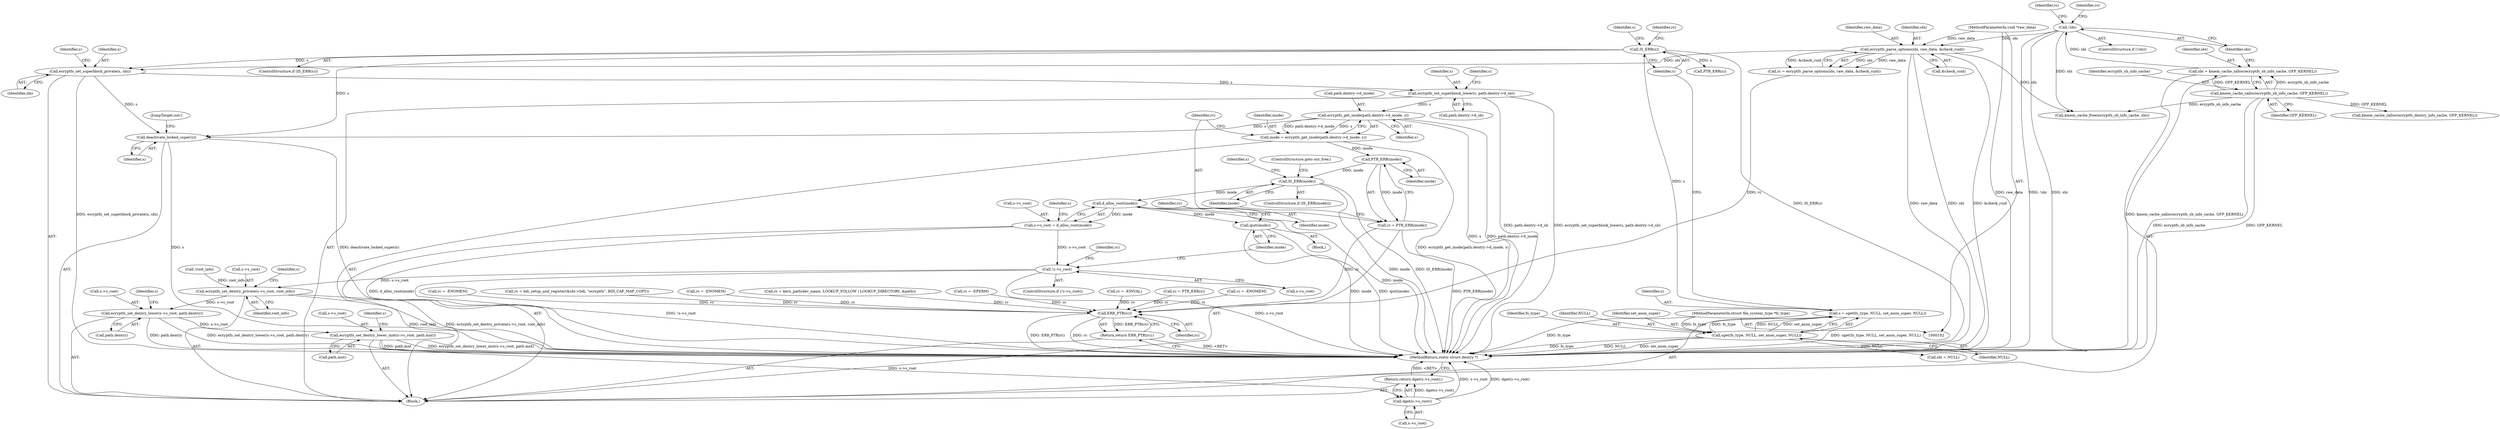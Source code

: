 digraph "0_linux_764355487ea220fdc2faf128d577d7f679b91f97@API" {
"1000260" [label="(Call,ecryptfs_set_superblock_lower(s, path.dentry->d_sb))"];
"1000180" [label="(Call,ecryptfs_set_superblock_private(s, sbi))"];
"1000155" [label="(Call,IS_ERR(s))"];
"1000147" [label="(Call,s = sget(fs_type, NULL, set_anon_super, NULL))"];
"1000149" [label="(Call,sget(fs_type, NULL, set_anon_super, NULL))"];
"1000103" [label="(MethodParameterIn,struct file_system_type *fs_type)"];
"1000135" [label="(Call,ecryptfs_parse_options(sbi, raw_data, &check_ruid))"];
"1000125" [label="(Call,!sbi)"];
"1000119" [label="(Call,sbi = kmem_cache_zalloc(ecryptfs_sb_info_cache, GFP_KERNEL))"];
"1000121" [label="(Call,kmem_cache_zalloc(ecryptfs_sb_info_cache, GFP_KERNEL))"];
"1000106" [label="(MethodParameterIn,void *raw_data)"];
"1000296" [label="(Call,ecryptfs_get_inode(path.dentry->d_inode, s))"];
"1000294" [label="(Call,inode = ecryptfs_get_inode(path.dentry->d_inode, s))"];
"1000305" [label="(Call,PTR_ERR(inode))"];
"1000303" [label="(Call,rc = PTR_ERR(inode))"];
"1000392" [label="(Call,ERR_PTR(rc))"];
"1000391" [label="(Return,return ERR_PTR(rc);)"];
"1000308" [label="(Call,IS_ERR(inode))"];
"1000315" [label="(Call,d_alloc_root(inode))"];
"1000311" [label="(Call,s->s_root = d_alloc_root(inode))"];
"1000318" [label="(Call,!s->s_root)"];
"1000343" [label="(Call,ecryptfs_set_dentry_private(s->s_root, root_info))"];
"1000348" [label="(Call,ecryptfs_set_dentry_lower(s->s_root, path.dentry))"];
"1000355" [label="(Call,ecryptfs_set_dentry_lower_mnt(s->s_root, path.mnt))"];
"1000368" [label="(Call,dget(s->s_root))"];
"1000367" [label="(Return,return dget(s->s_root);)"];
"1000323" [label="(Call,iput(inode))"];
"1000377" [label="(Call,deactivate_locked_super(s))"];
"1000369" [label="(Call,s->s_root)"];
"1000325" [label="(Call,rc = -ENOMEM)"];
"1000137" [label="(Identifier,raw_data)"];
"1000148" [label="(Identifier,s)"];
"1000303" [label="(Call,rc = PTR_ERR(inode))"];
"1000317" [label="(ControlStructure,if (!s->s_root))"];
"1000133" [label="(Call,rc = ecryptfs_parse_options(sbi, raw_data, &check_ruid))"];
"1000165" [label="(Identifier,s)"];
"1000340" [label="(Call,!root_info)"];
"1000309" [label="(Identifier,inode)"];
"1000368" [label="(Call,dget(s->s_root))"];
"1000322" [label="(Block,)"];
"1000209" [label="(Call,rc = kern_path(dev_name, LOOKUP_FOLLOW | LOOKUP_DIRECTORY, &path))"];
"1000124" [label="(ControlStructure,if (!sbi))"];
"1000103" [label="(MethodParameterIn,struct file_system_type *fs_type)"];
"1000320" [label="(Identifier,s)"];
"1000147" [label="(Call,s = sget(fs_type, NULL, set_anon_super, NULL))"];
"1000343" [label="(Call,ecryptfs_set_dentry_private(s->s_root, root_info))"];
"1000185" [label="(Identifier,s)"];
"1000150" [label="(Identifier,fs_type)"];
"1000182" [label="(Identifier,sbi)"];
"1000255" [label="(Call,rc = -EPERM)"];
"1000129" [label="(Identifier,rc)"];
"1000126" [label="(Identifier,sbi)"];
"1000138" [label="(Call,&check_ruid)"];
"1000294" [label="(Call,inode = ecryptfs_get_inode(path.dentry->d_inode, s))"];
"1000394" [label="(MethodReturn,static struct dentry *)"];
"1000388" [label="(Call,kmem_cache_free(ecryptfs_sb_info_cache, sbi))"];
"1000160" [label="(Call,PTR_ERR(s))"];
"1000123" [label="(Identifier,GFP_KERNEL)"];
"1000260" [label="(Call,ecryptfs_set_superblock_lower(s, path.dentry->d_sb))"];
"1000125" [label="(Call,!sbi)"];
"1000315" [label="(Call,d_alloc_root(inode))"];
"1000262" [label="(Call,path.dentry->d_sb)"];
"1000181" [label="(Identifier,s)"];
"1000261" [label="(Identifier,s)"];
"1000296" [label="(Call,ecryptfs_get_inode(path.dentry->d_inode, s))"];
"1000191" [label="(Call,sbi = NULL)"];
"1000307" [label="(ControlStructure,if (IS_ERR(inode)))"];
"1000295" [label="(Identifier,inode)"];
"1000318" [label="(Call,!s->s_root)"];
"1000237" [label="(Call,rc = -EINVAL)"];
"1000156" [label="(Identifier,s)"];
"1000359" [label="(Call,path.mnt)"];
"1000377" [label="(Call,deactivate_locked_super(s))"];
"1000379" [label="(JumpTarget,out:)"];
"1000364" [label="(Identifier,s)"];
"1000158" [label="(Call,rc = PTR_ERR(s))"];
"1000349" [label="(Call,s->s_root)"];
"1000153" [label="(Identifier,NULL)"];
"1000155" [label="(Call,IS_ERR(s))"];
"1000149" [label="(Call,sget(fs_type, NULL, set_anon_super, NULL))"];
"1000122" [label="(Identifier,ecryptfs_sb_info_cache)"];
"1000330" [label="(Call,rc = -ENOMEM)"];
"1000154" [label="(ControlStructure,if (IS_ERR(s)))"];
"1000180" [label="(Call,ecryptfs_set_superblock_private(s, sbi))"];
"1000344" [label="(Call,s->s_root)"];
"1000134" [label="(Identifier,rc)"];
"1000347" [label="(Identifier,root_info)"];
"1000151" [label="(Identifier,NULL)"];
"1000312" [label="(Call,s->s_root)"];
"1000316" [label="(Identifier,inode)"];
"1000311" [label="(Call,s->s_root = d_alloc_root(inode))"];
"1000120" [label="(Identifier,sbi)"];
"1000391" [label="(Return,return ERR_PTR(rc);)"];
"1000297" [label="(Call,path.dentry->d_inode)"];
"1000326" [label="(Identifier,rc)"];
"1000305" [label="(Call,PTR_ERR(inode))"];
"1000159" [label="(Identifier,rc)"];
"1000152" [label="(Identifier,set_anon_super)"];
"1000302" [label="(Identifier,s)"];
"1000336" [label="(Call,kmem_cache_zalloc(ecryptfs_dentry_info_cache, GFP_KERNEL))"];
"1000121" [label="(Call,kmem_cache_zalloc(ecryptfs_sb_info_cache, GFP_KERNEL))"];
"1000119" [label="(Call,sbi = kmem_cache_zalloc(ecryptfs_sb_info_cache, GFP_KERNEL))"];
"1000352" [label="(Call,path.dentry)"];
"1000350" [label="(Identifier,s)"];
"1000323" [label="(Call,iput(inode))"];
"1000128" [label="(Call,rc = -ENOMEM)"];
"1000106" [label="(MethodParameterIn,void *raw_data)"];
"1000392" [label="(Call,ERR_PTR(rc))"];
"1000136" [label="(Identifier,sbi)"];
"1000355" [label="(Call,ecryptfs_set_dentry_lower_mnt(s->s_root, path.mnt))"];
"1000367" [label="(Return,return dget(s->s_root);)"];
"1000304" [label="(Identifier,rc)"];
"1000393" [label="(Identifier,rc)"];
"1000107" [label="(Block,)"];
"1000306" [label="(Identifier,inode)"];
"1000357" [label="(Identifier,s)"];
"1000356" [label="(Call,s->s_root)"];
"1000313" [label="(Identifier,s)"];
"1000310" [label="(ControlStructure,goto out_free;)"];
"1000331" [label="(Identifier,rc)"];
"1000135" [label="(Call,ecryptfs_parse_options(sbi, raw_data, &check_ruid))"];
"1000168" [label="(Call,rc = bdi_setup_and_register(&sbi->bdi, \"ecryptfs\", BDI_CAP_MAP_COPY))"];
"1000378" [label="(Identifier,s)"];
"1000269" [label="(Identifier,s)"];
"1000319" [label="(Call,s->s_root)"];
"1000324" [label="(Identifier,inode)"];
"1000308" [label="(Call,IS_ERR(inode))"];
"1000348" [label="(Call,ecryptfs_set_dentry_lower(s->s_root, path.dentry))"];
"1000260" -> "1000107"  [label="AST: "];
"1000260" -> "1000262"  [label="CFG: "];
"1000261" -> "1000260"  [label="AST: "];
"1000262" -> "1000260"  [label="AST: "];
"1000269" -> "1000260"  [label="CFG: "];
"1000260" -> "1000394"  [label="DDG: ecryptfs_set_superblock_lower(s, path.dentry->d_sb)"];
"1000260" -> "1000394"  [label="DDG: path.dentry->d_sb"];
"1000180" -> "1000260"  [label="DDG: s"];
"1000260" -> "1000296"  [label="DDG: s"];
"1000180" -> "1000107"  [label="AST: "];
"1000180" -> "1000182"  [label="CFG: "];
"1000181" -> "1000180"  [label="AST: "];
"1000182" -> "1000180"  [label="AST: "];
"1000185" -> "1000180"  [label="CFG: "];
"1000180" -> "1000394"  [label="DDG: ecryptfs_set_superblock_private(s, sbi)"];
"1000155" -> "1000180"  [label="DDG: s"];
"1000135" -> "1000180"  [label="DDG: sbi"];
"1000180" -> "1000377"  [label="DDG: s"];
"1000155" -> "1000154"  [label="AST: "];
"1000155" -> "1000156"  [label="CFG: "];
"1000156" -> "1000155"  [label="AST: "];
"1000159" -> "1000155"  [label="CFG: "];
"1000165" -> "1000155"  [label="CFG: "];
"1000155" -> "1000394"  [label="DDG: IS_ERR(s)"];
"1000147" -> "1000155"  [label="DDG: s"];
"1000155" -> "1000160"  [label="DDG: s"];
"1000155" -> "1000377"  [label="DDG: s"];
"1000147" -> "1000107"  [label="AST: "];
"1000147" -> "1000149"  [label="CFG: "];
"1000148" -> "1000147"  [label="AST: "];
"1000149" -> "1000147"  [label="AST: "];
"1000156" -> "1000147"  [label="CFG: "];
"1000147" -> "1000394"  [label="DDG: sget(fs_type, NULL, set_anon_super, NULL)"];
"1000149" -> "1000147"  [label="DDG: fs_type"];
"1000149" -> "1000147"  [label="DDG: NULL"];
"1000149" -> "1000147"  [label="DDG: set_anon_super"];
"1000149" -> "1000153"  [label="CFG: "];
"1000150" -> "1000149"  [label="AST: "];
"1000151" -> "1000149"  [label="AST: "];
"1000152" -> "1000149"  [label="AST: "];
"1000153" -> "1000149"  [label="AST: "];
"1000149" -> "1000394"  [label="DDG: NULL"];
"1000149" -> "1000394"  [label="DDG: set_anon_super"];
"1000149" -> "1000394"  [label="DDG: fs_type"];
"1000103" -> "1000149"  [label="DDG: fs_type"];
"1000149" -> "1000191"  [label="DDG: NULL"];
"1000103" -> "1000102"  [label="AST: "];
"1000103" -> "1000394"  [label="DDG: fs_type"];
"1000135" -> "1000133"  [label="AST: "];
"1000135" -> "1000138"  [label="CFG: "];
"1000136" -> "1000135"  [label="AST: "];
"1000137" -> "1000135"  [label="AST: "];
"1000138" -> "1000135"  [label="AST: "];
"1000133" -> "1000135"  [label="CFG: "];
"1000135" -> "1000394"  [label="DDG: sbi"];
"1000135" -> "1000394"  [label="DDG: &check_ruid"];
"1000135" -> "1000394"  [label="DDG: raw_data"];
"1000135" -> "1000133"  [label="DDG: sbi"];
"1000135" -> "1000133"  [label="DDG: raw_data"];
"1000135" -> "1000133"  [label="DDG: &check_ruid"];
"1000125" -> "1000135"  [label="DDG: sbi"];
"1000106" -> "1000135"  [label="DDG: raw_data"];
"1000135" -> "1000388"  [label="DDG: sbi"];
"1000125" -> "1000124"  [label="AST: "];
"1000125" -> "1000126"  [label="CFG: "];
"1000126" -> "1000125"  [label="AST: "];
"1000129" -> "1000125"  [label="CFG: "];
"1000134" -> "1000125"  [label="CFG: "];
"1000125" -> "1000394"  [label="DDG: sbi"];
"1000125" -> "1000394"  [label="DDG: !sbi"];
"1000119" -> "1000125"  [label="DDG: sbi"];
"1000125" -> "1000388"  [label="DDG: sbi"];
"1000119" -> "1000107"  [label="AST: "];
"1000119" -> "1000121"  [label="CFG: "];
"1000120" -> "1000119"  [label="AST: "];
"1000121" -> "1000119"  [label="AST: "];
"1000126" -> "1000119"  [label="CFG: "];
"1000119" -> "1000394"  [label="DDG: kmem_cache_zalloc(ecryptfs_sb_info_cache, GFP_KERNEL)"];
"1000121" -> "1000119"  [label="DDG: ecryptfs_sb_info_cache"];
"1000121" -> "1000119"  [label="DDG: GFP_KERNEL"];
"1000121" -> "1000123"  [label="CFG: "];
"1000122" -> "1000121"  [label="AST: "];
"1000123" -> "1000121"  [label="AST: "];
"1000121" -> "1000394"  [label="DDG: GFP_KERNEL"];
"1000121" -> "1000394"  [label="DDG: ecryptfs_sb_info_cache"];
"1000121" -> "1000336"  [label="DDG: GFP_KERNEL"];
"1000121" -> "1000388"  [label="DDG: ecryptfs_sb_info_cache"];
"1000106" -> "1000102"  [label="AST: "];
"1000106" -> "1000394"  [label="DDG: raw_data"];
"1000296" -> "1000294"  [label="AST: "];
"1000296" -> "1000302"  [label="CFG: "];
"1000297" -> "1000296"  [label="AST: "];
"1000302" -> "1000296"  [label="AST: "];
"1000294" -> "1000296"  [label="CFG: "];
"1000296" -> "1000394"  [label="DDG: s"];
"1000296" -> "1000394"  [label="DDG: path.dentry->d_inode"];
"1000296" -> "1000294"  [label="DDG: path.dentry->d_inode"];
"1000296" -> "1000294"  [label="DDG: s"];
"1000296" -> "1000377"  [label="DDG: s"];
"1000294" -> "1000107"  [label="AST: "];
"1000295" -> "1000294"  [label="AST: "];
"1000304" -> "1000294"  [label="CFG: "];
"1000294" -> "1000394"  [label="DDG: ecryptfs_get_inode(path.dentry->d_inode, s)"];
"1000294" -> "1000305"  [label="DDG: inode"];
"1000305" -> "1000303"  [label="AST: "];
"1000305" -> "1000306"  [label="CFG: "];
"1000306" -> "1000305"  [label="AST: "];
"1000303" -> "1000305"  [label="CFG: "];
"1000305" -> "1000303"  [label="DDG: inode"];
"1000305" -> "1000308"  [label="DDG: inode"];
"1000303" -> "1000107"  [label="AST: "];
"1000304" -> "1000303"  [label="AST: "];
"1000309" -> "1000303"  [label="CFG: "];
"1000303" -> "1000394"  [label="DDG: PTR_ERR(inode)"];
"1000303" -> "1000392"  [label="DDG: rc"];
"1000392" -> "1000391"  [label="AST: "];
"1000392" -> "1000393"  [label="CFG: "];
"1000393" -> "1000392"  [label="AST: "];
"1000391" -> "1000392"  [label="CFG: "];
"1000392" -> "1000394"  [label="DDG: ERR_PTR(rc)"];
"1000392" -> "1000394"  [label="DDG: rc"];
"1000392" -> "1000391"  [label="DDG: ERR_PTR(rc)"];
"1000330" -> "1000392"  [label="DDG: rc"];
"1000209" -> "1000392"  [label="DDG: rc"];
"1000237" -> "1000392"  [label="DDG: rc"];
"1000255" -> "1000392"  [label="DDG: rc"];
"1000325" -> "1000392"  [label="DDG: rc"];
"1000158" -> "1000392"  [label="DDG: rc"];
"1000168" -> "1000392"  [label="DDG: rc"];
"1000128" -> "1000392"  [label="DDG: rc"];
"1000133" -> "1000392"  [label="DDG: rc"];
"1000391" -> "1000107"  [label="AST: "];
"1000394" -> "1000391"  [label="CFG: "];
"1000391" -> "1000394"  [label="DDG: <RET>"];
"1000308" -> "1000307"  [label="AST: "];
"1000308" -> "1000309"  [label="CFG: "];
"1000309" -> "1000308"  [label="AST: "];
"1000310" -> "1000308"  [label="CFG: "];
"1000313" -> "1000308"  [label="CFG: "];
"1000308" -> "1000394"  [label="DDG: inode"];
"1000308" -> "1000394"  [label="DDG: IS_ERR(inode)"];
"1000308" -> "1000315"  [label="DDG: inode"];
"1000315" -> "1000311"  [label="AST: "];
"1000315" -> "1000316"  [label="CFG: "];
"1000316" -> "1000315"  [label="AST: "];
"1000311" -> "1000315"  [label="CFG: "];
"1000315" -> "1000394"  [label="DDG: inode"];
"1000315" -> "1000311"  [label="DDG: inode"];
"1000315" -> "1000323"  [label="DDG: inode"];
"1000311" -> "1000107"  [label="AST: "];
"1000312" -> "1000311"  [label="AST: "];
"1000320" -> "1000311"  [label="CFG: "];
"1000311" -> "1000394"  [label="DDG: d_alloc_root(inode)"];
"1000311" -> "1000318"  [label="DDG: s->s_root"];
"1000318" -> "1000317"  [label="AST: "];
"1000318" -> "1000319"  [label="CFG: "];
"1000319" -> "1000318"  [label="AST: "];
"1000324" -> "1000318"  [label="CFG: "];
"1000331" -> "1000318"  [label="CFG: "];
"1000318" -> "1000394"  [label="DDG: !s->s_root"];
"1000318" -> "1000394"  [label="DDG: s->s_root"];
"1000318" -> "1000343"  [label="DDG: s->s_root"];
"1000343" -> "1000107"  [label="AST: "];
"1000343" -> "1000347"  [label="CFG: "];
"1000344" -> "1000343"  [label="AST: "];
"1000347" -> "1000343"  [label="AST: "];
"1000350" -> "1000343"  [label="CFG: "];
"1000343" -> "1000394"  [label="DDG: ecryptfs_set_dentry_private(s->s_root, root_info)"];
"1000343" -> "1000394"  [label="DDG: root_info"];
"1000340" -> "1000343"  [label="DDG: root_info"];
"1000343" -> "1000348"  [label="DDG: s->s_root"];
"1000348" -> "1000107"  [label="AST: "];
"1000348" -> "1000352"  [label="CFG: "];
"1000349" -> "1000348"  [label="AST: "];
"1000352" -> "1000348"  [label="AST: "];
"1000357" -> "1000348"  [label="CFG: "];
"1000348" -> "1000394"  [label="DDG: ecryptfs_set_dentry_lower(s->s_root, path.dentry)"];
"1000348" -> "1000394"  [label="DDG: path.dentry"];
"1000348" -> "1000355"  [label="DDG: s->s_root"];
"1000355" -> "1000107"  [label="AST: "];
"1000355" -> "1000359"  [label="CFG: "];
"1000356" -> "1000355"  [label="AST: "];
"1000359" -> "1000355"  [label="AST: "];
"1000364" -> "1000355"  [label="CFG: "];
"1000355" -> "1000394"  [label="DDG: ecryptfs_set_dentry_lower_mnt(s->s_root, path.mnt)"];
"1000355" -> "1000394"  [label="DDG: path.mnt"];
"1000355" -> "1000368"  [label="DDG: s->s_root"];
"1000368" -> "1000367"  [label="AST: "];
"1000368" -> "1000369"  [label="CFG: "];
"1000369" -> "1000368"  [label="AST: "];
"1000367" -> "1000368"  [label="CFG: "];
"1000368" -> "1000394"  [label="DDG: s->s_root"];
"1000368" -> "1000394"  [label="DDG: dget(s->s_root)"];
"1000368" -> "1000367"  [label="DDG: dget(s->s_root)"];
"1000367" -> "1000107"  [label="AST: "];
"1000394" -> "1000367"  [label="CFG: "];
"1000367" -> "1000394"  [label="DDG: <RET>"];
"1000323" -> "1000322"  [label="AST: "];
"1000323" -> "1000324"  [label="CFG: "];
"1000324" -> "1000323"  [label="AST: "];
"1000326" -> "1000323"  [label="CFG: "];
"1000323" -> "1000394"  [label="DDG: inode"];
"1000323" -> "1000394"  [label="DDG: iput(inode)"];
"1000377" -> "1000107"  [label="AST: "];
"1000377" -> "1000378"  [label="CFG: "];
"1000378" -> "1000377"  [label="AST: "];
"1000379" -> "1000377"  [label="CFG: "];
"1000377" -> "1000394"  [label="DDG: deactivate_locked_super(s)"];
"1000377" -> "1000394"  [label="DDG: s"];
}
